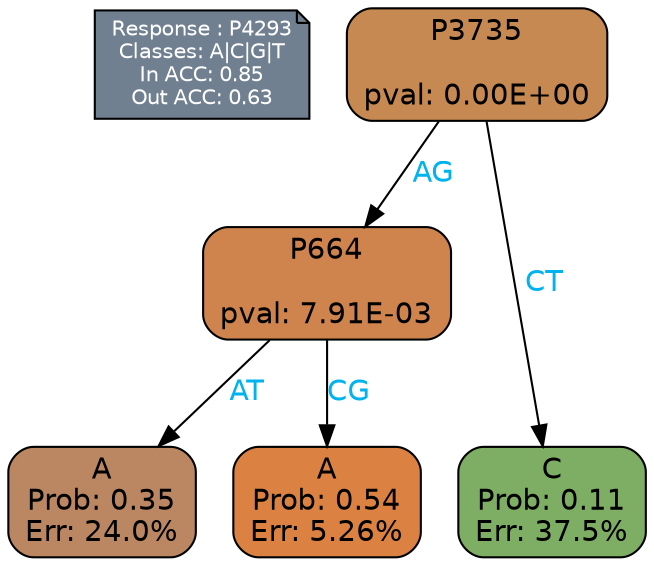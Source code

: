 digraph Tree {
node [shape=box, style="filled, rounded", color="black", fontname=helvetica] ;
graph [ranksep=equally, splines=polylines, bgcolor=transparent, dpi=600] ;
edge [fontname=helvetica] ;
LEGEND [label="Response : P4293
Classes: A|C|G|T
In ACC: 0.85
Out ACC: 0.63
",shape=note,align=left,style=filled,fillcolor="slategray",fontcolor="white",fontsize=10];1 [label="P3735

pval: 0.00E+00", fillcolor="#c68951"] ;
2 [label="P664

pval: 7.91E-03", fillcolor="#cf844e"] ;
3 [label="A
Prob: 0.35
Err: 24.0%", fillcolor="#bb8762"] ;
4 [label="A
Prob: 0.54
Err: 5.26%", fillcolor="#db8242"] ;
5 [label="C
Prob: 0.11
Err: 37.5%", fillcolor="#7ead64"] ;
1 -> 2 [label="AG",fontcolor=deepskyblue2] ;
1 -> 5 [label="CT",fontcolor=deepskyblue2] ;
2 -> 3 [label="AT",fontcolor=deepskyblue2] ;
2 -> 4 [label="CG",fontcolor=deepskyblue2] ;
{rank = same; 3;4;5;}{rank = same; LEGEND;1;}}
